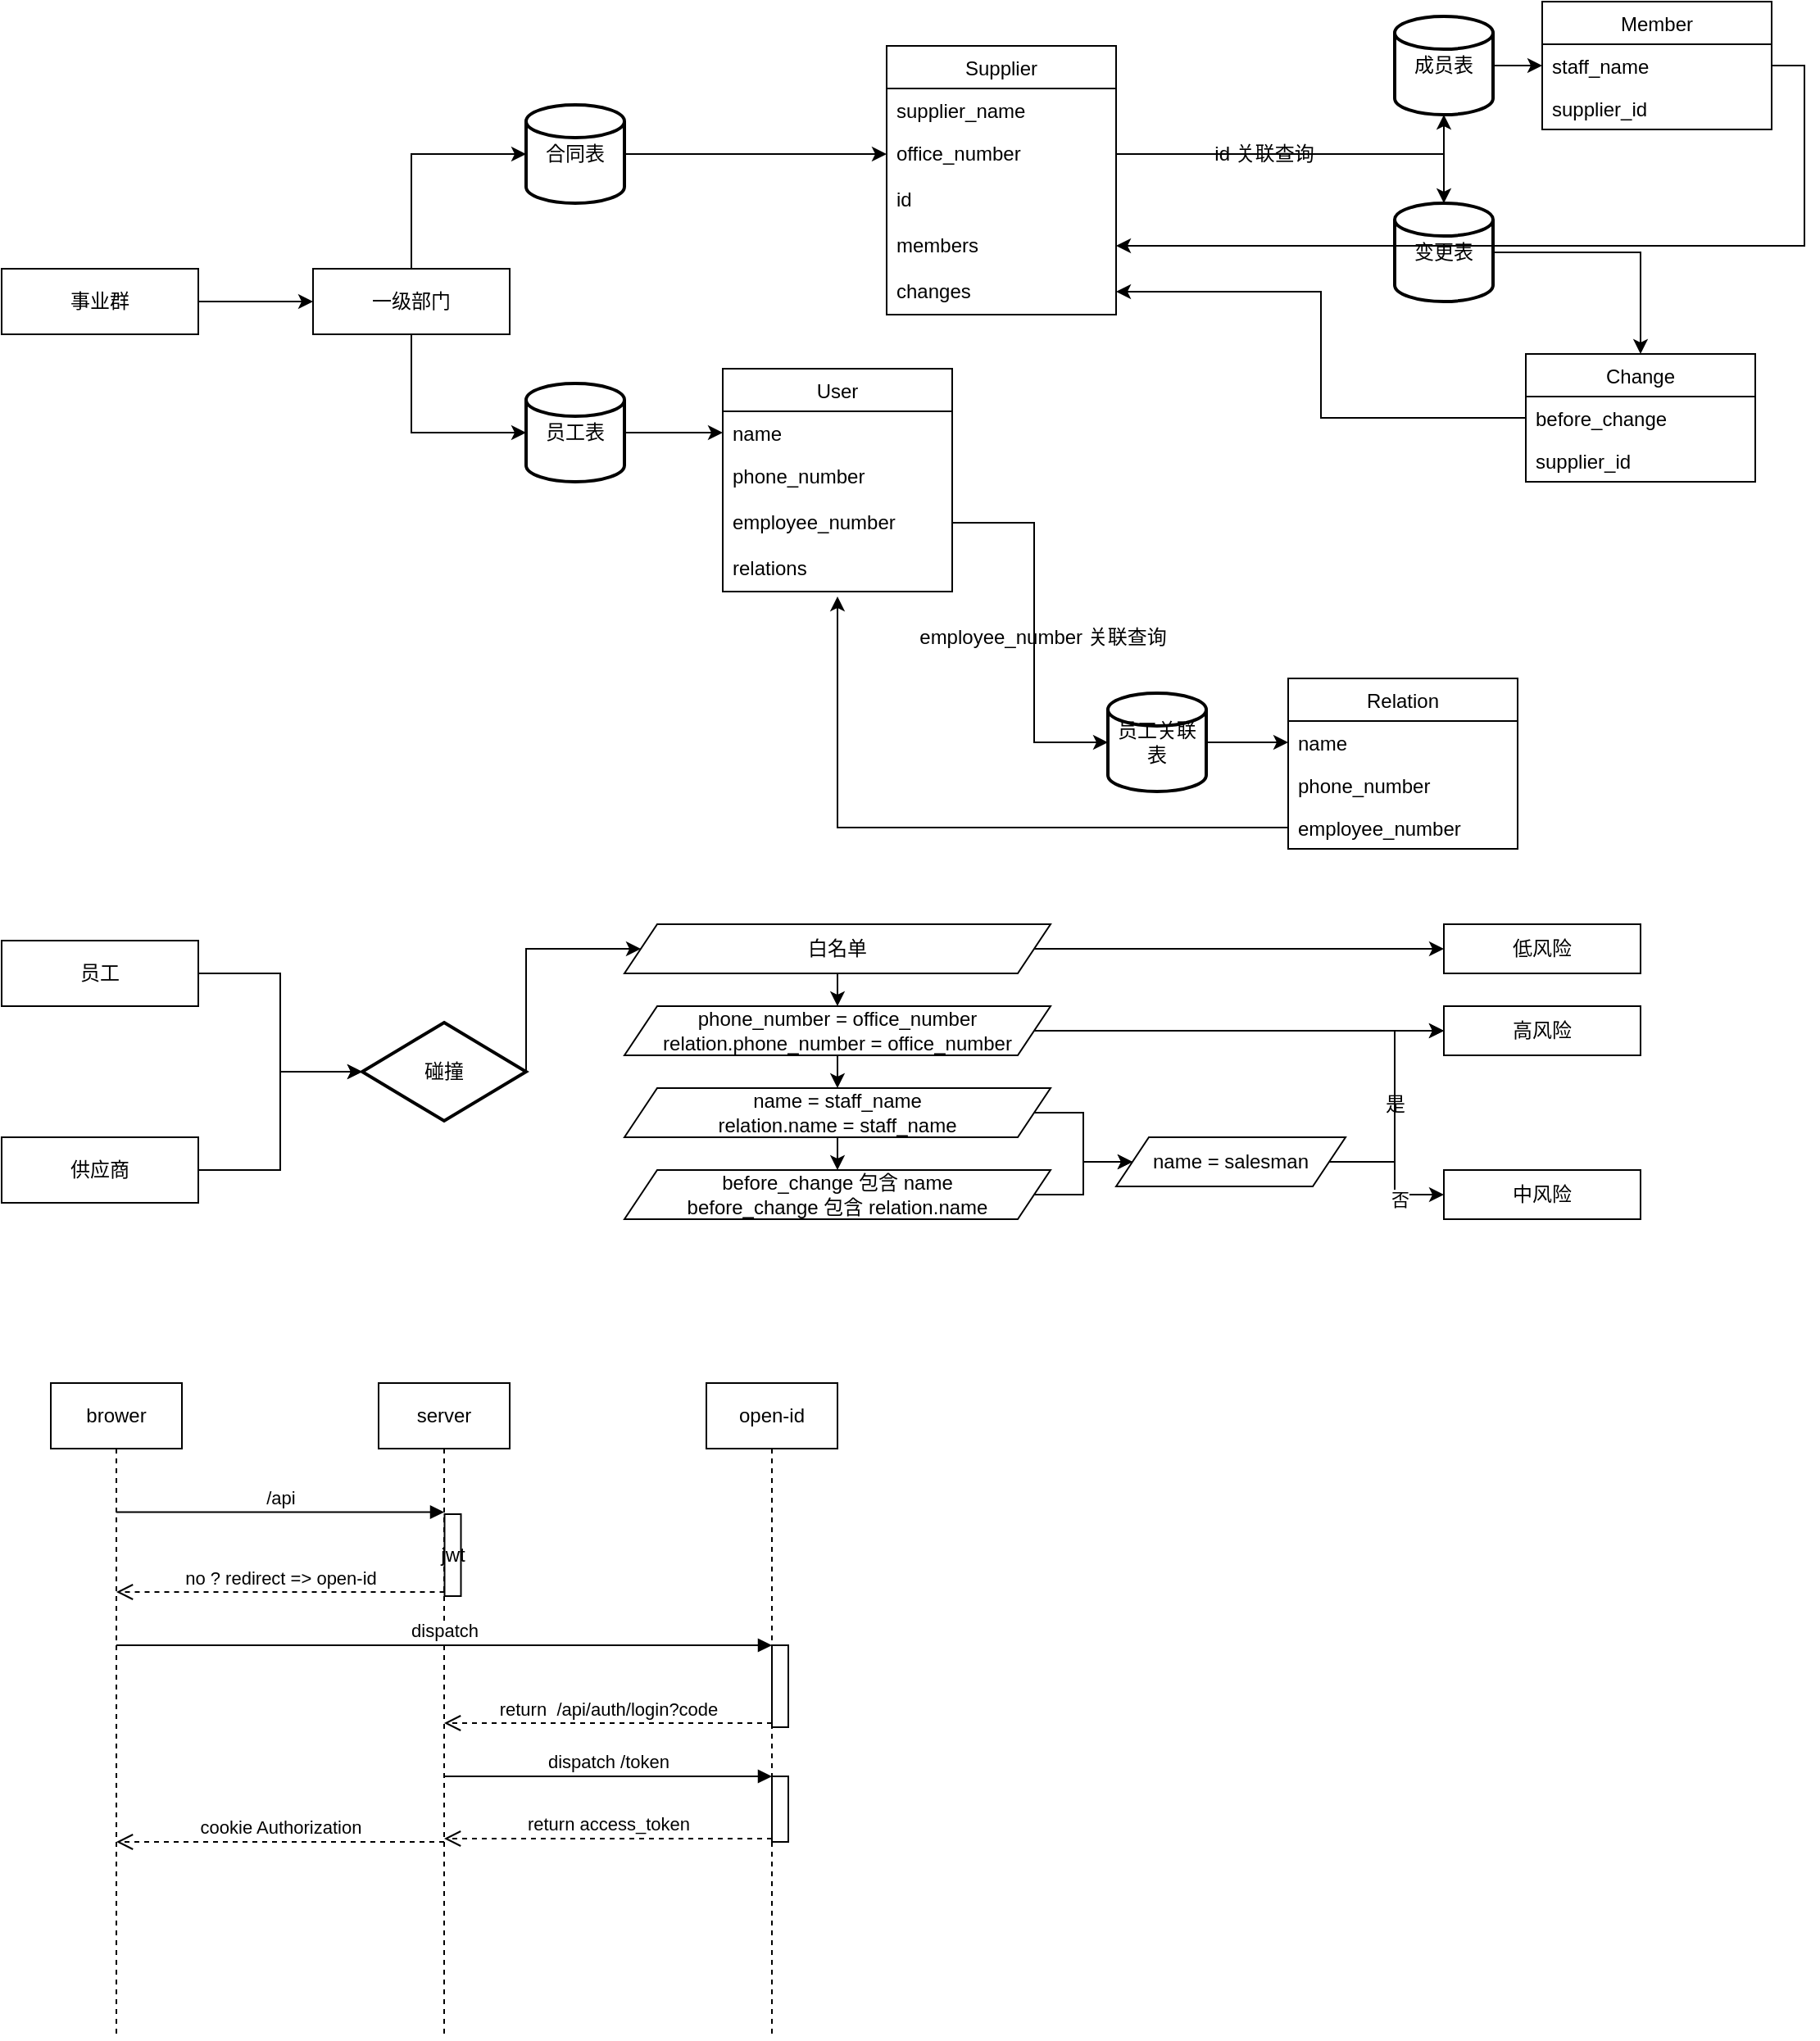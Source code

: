 <mxfile version="15.6.8" type="github">
  <diagram name="Page-1" id="74e2e168-ea6b-b213-b513-2b3c1d86103e">
    <mxGraphModel dx="1186" dy="621" grid="1" gridSize="10" guides="1" tooltips="1" connect="1" arrows="1" fold="1" page="1" pageScale="1" pageWidth="1100" pageHeight="850" background="none" math="0" shadow="0">
      <root>
        <mxCell id="0" />
        <mxCell id="1" parent="0" />
        <mxCell id="2gMiZiSh976H5tjqEBDV-12" value="User" style="swimlane;fontStyle=0;childLayout=stackLayout;horizontal=1;startSize=26;fillColor=none;horizontalStack=0;resizeParent=1;resizeParentMax=0;resizeLast=0;collapsible=1;marginBottom=0;" parent="1" vertex="1">
          <mxGeometry x="530" y="261" width="140" height="136" as="geometry">
            <mxRectangle x="530" y="230" width="60" height="26" as="alternateBounds" />
          </mxGeometry>
        </mxCell>
        <mxCell id="2gMiZiSh976H5tjqEBDV-13" value="name" style="text;strokeColor=none;fillColor=none;align=left;verticalAlign=top;spacingLeft=4;spacingRight=4;overflow=hidden;rotatable=0;points=[[0,0.5],[1,0.5]];portConstraint=eastwest;" parent="2gMiZiSh976H5tjqEBDV-12" vertex="1">
          <mxGeometry y="26" width="140" height="26" as="geometry" />
        </mxCell>
        <mxCell id="2gMiZiSh976H5tjqEBDV-14" value="phone_number" style="text;strokeColor=none;fillColor=none;align=left;verticalAlign=top;spacingLeft=4;spacingRight=4;overflow=hidden;rotatable=0;points=[[0,0.5],[1,0.5]];portConstraint=eastwest;" parent="2gMiZiSh976H5tjqEBDV-12" vertex="1">
          <mxGeometry y="52" width="140" height="28" as="geometry" />
        </mxCell>
        <mxCell id="2gMiZiSh976H5tjqEBDV-15" value="employee_number" style="text;strokeColor=none;fillColor=none;align=left;verticalAlign=top;spacingLeft=4;spacingRight=4;overflow=hidden;rotatable=0;points=[[0,0.5],[1,0.5]];portConstraint=eastwest;" parent="2gMiZiSh976H5tjqEBDV-12" vertex="1">
          <mxGeometry y="80" width="140" height="28" as="geometry" />
        </mxCell>
        <mxCell id="2gMiZiSh976H5tjqEBDV-101" value="relations" style="text;strokeColor=none;fillColor=none;align=left;verticalAlign=top;spacingLeft=4;spacingRight=4;overflow=hidden;rotatable=0;points=[[0,0.5],[1,0.5]];portConstraint=eastwest;" parent="2gMiZiSh976H5tjqEBDV-12" vertex="1">
          <mxGeometry y="108" width="140" height="28" as="geometry" />
        </mxCell>
        <mxCell id="2gMiZiSh976H5tjqEBDV-4" style="edgeStyle=orthogonalEdgeStyle;rounded=0;orthogonalLoop=1;jettySize=auto;html=1;exitX=1;exitY=0.5;exitDx=0;exitDy=0;entryX=0;entryY=0.5;entryDx=0;entryDy=0;" parent="1" source="2gMiZiSh976H5tjqEBDV-1" target="2gMiZiSh976H5tjqEBDV-3" edge="1">
          <mxGeometry relative="1" as="geometry" />
        </mxCell>
        <mxCell id="2gMiZiSh976H5tjqEBDV-1" value="事业群" style="rounded=0;whiteSpace=wrap;html=1;" parent="1" vertex="1">
          <mxGeometry x="90" y="200" width="120" height="40" as="geometry" />
        </mxCell>
        <mxCell id="2gMiZiSh976H5tjqEBDV-20" style="edgeStyle=orthogonalEdgeStyle;rounded=0;orthogonalLoop=1;jettySize=auto;html=1;exitX=0.5;exitY=1;exitDx=0;exitDy=0;entryX=0;entryY=0.5;entryDx=0;entryDy=0;entryPerimeter=0;" parent="1" source="2gMiZiSh976H5tjqEBDV-3" target="2gMiZiSh976H5tjqEBDV-7" edge="1">
          <mxGeometry relative="1" as="geometry" />
        </mxCell>
        <mxCell id="2gMiZiSh976H5tjqEBDV-31" style="edgeStyle=orthogonalEdgeStyle;rounded=0;orthogonalLoop=1;jettySize=auto;html=1;exitX=0.5;exitY=0;exitDx=0;exitDy=0;entryX=0;entryY=0.5;entryDx=0;entryDy=0;entryPerimeter=0;" parent="1" source="2gMiZiSh976H5tjqEBDV-3" target="2gMiZiSh976H5tjqEBDV-6" edge="1">
          <mxGeometry relative="1" as="geometry" />
        </mxCell>
        <mxCell id="2gMiZiSh976H5tjqEBDV-3" value="一级部门" style="rounded=0;whiteSpace=wrap;html=1;" parent="1" vertex="1">
          <mxGeometry x="280" y="200" width="120" height="40" as="geometry" />
        </mxCell>
        <mxCell id="2gMiZiSh976H5tjqEBDV-33" style="edgeStyle=orthogonalEdgeStyle;rounded=0;orthogonalLoop=1;jettySize=auto;html=1;exitX=1;exitY=0.5;exitDx=0;exitDy=0;exitPerimeter=0;entryX=0;entryY=0.5;entryDx=0;entryDy=0;" parent="1" source="2gMiZiSh976H5tjqEBDV-6" target="2gMiZiSh976H5tjqEBDV-116" edge="1">
          <mxGeometry relative="1" as="geometry">
            <mxPoint x="560" y="130" as="targetPoint" />
          </mxGeometry>
        </mxCell>
        <mxCell id="2gMiZiSh976H5tjqEBDV-6" value="合同表" style="strokeWidth=2;html=1;shape=mxgraph.flowchart.database;whiteSpace=wrap;" parent="1" vertex="1">
          <mxGeometry x="410" y="100" width="60" height="60" as="geometry" />
        </mxCell>
        <mxCell id="2gMiZiSh976H5tjqEBDV-21" style="edgeStyle=orthogonalEdgeStyle;rounded=0;orthogonalLoop=1;jettySize=auto;html=1;exitX=1;exitY=0.5;exitDx=0;exitDy=0;exitPerimeter=0;entryX=0;entryY=0.5;entryDx=0;entryDy=0;" parent="1" source="2gMiZiSh976H5tjqEBDV-7" target="2gMiZiSh976H5tjqEBDV-13" edge="1">
          <mxGeometry relative="1" as="geometry" />
        </mxCell>
        <mxCell id="2gMiZiSh976H5tjqEBDV-7" value="员工表" style="strokeWidth=2;html=1;shape=mxgraph.flowchart.database;whiteSpace=wrap;" parent="1" vertex="1">
          <mxGeometry x="410" y="270" width="60" height="60" as="geometry" />
        </mxCell>
        <mxCell id="2gMiZiSh976H5tjqEBDV-30" style="edgeStyle=orthogonalEdgeStyle;rounded=0;orthogonalLoop=1;jettySize=auto;html=1;exitX=1;exitY=0.5;exitDx=0;exitDy=0;exitPerimeter=0;entryX=0;entryY=0.5;entryDx=0;entryDy=0;" parent="1" source="2gMiZiSh976H5tjqEBDV-8" target="2gMiZiSh976H5tjqEBDV-27" edge="1">
          <mxGeometry relative="1" as="geometry" />
        </mxCell>
        <mxCell id="2gMiZiSh976H5tjqEBDV-8" value="员工关联表" style="strokeWidth=2;html=1;shape=mxgraph.flowchart.database;whiteSpace=wrap;" parent="1" vertex="1">
          <mxGeometry x="765" y="459" width="60" height="60" as="geometry" />
        </mxCell>
        <mxCell id="2gMiZiSh976H5tjqEBDV-26" value="Relation" style="swimlane;fontStyle=0;childLayout=stackLayout;horizontal=1;startSize=26;fillColor=none;horizontalStack=0;resizeParent=1;resizeParentMax=0;resizeLast=0;collapsible=1;marginBottom=0;" parent="1" vertex="1">
          <mxGeometry x="875" y="450" width="140" height="104" as="geometry" />
        </mxCell>
        <mxCell id="2gMiZiSh976H5tjqEBDV-27" value="name" style="text;strokeColor=none;fillColor=none;align=left;verticalAlign=top;spacingLeft=4;spacingRight=4;overflow=hidden;rotatable=0;points=[[0,0.5],[1,0.5]];portConstraint=eastwest;" parent="2gMiZiSh976H5tjqEBDV-26" vertex="1">
          <mxGeometry y="26" width="140" height="26" as="geometry" />
        </mxCell>
        <mxCell id="2gMiZiSh976H5tjqEBDV-28" value="phone_number" style="text;strokeColor=none;fillColor=none;align=left;verticalAlign=top;spacingLeft=4;spacingRight=4;overflow=hidden;rotatable=0;points=[[0,0.5],[1,0.5]];portConstraint=eastwest;" parent="2gMiZiSh976H5tjqEBDV-26" vertex="1">
          <mxGeometry y="52" width="140" height="26" as="geometry" />
        </mxCell>
        <mxCell id="2gMiZiSh976H5tjqEBDV-29" value="employee_number" style="text;strokeColor=none;fillColor=none;align=left;verticalAlign=top;spacingLeft=4;spacingRight=4;overflow=hidden;rotatable=0;points=[[0,0.5],[1,0.5]];portConstraint=eastwest;" parent="2gMiZiSh976H5tjqEBDV-26" vertex="1">
          <mxGeometry y="78" width="140" height="26" as="geometry" />
        </mxCell>
        <mxCell id="2gMiZiSh976H5tjqEBDV-140" style="edgeStyle=orthogonalEdgeStyle;rounded=0;orthogonalLoop=1;jettySize=auto;html=1;exitX=1;exitY=0.5;exitDx=0;exitDy=0;exitPerimeter=0;entryX=0;entryY=0.5;entryDx=0;entryDy=0;" parent="1" source="2gMiZiSh976H5tjqEBDV-78" target="2gMiZiSh976H5tjqEBDV-133" edge="1">
          <mxGeometry relative="1" as="geometry" />
        </mxCell>
        <mxCell id="2gMiZiSh976H5tjqEBDV-78" value="成员表" style="strokeWidth=2;html=1;shape=mxgraph.flowchart.database;whiteSpace=wrap;" parent="1" vertex="1">
          <mxGeometry x="940" y="46" width="60" height="60" as="geometry" />
        </mxCell>
        <mxCell id="2gMiZiSh976H5tjqEBDV-150" style="edgeStyle=orthogonalEdgeStyle;rounded=0;orthogonalLoop=1;jettySize=auto;html=1;exitX=1;exitY=0.5;exitDx=0;exitDy=0;exitPerimeter=0;entryX=0.5;entryY=0;entryDx=0;entryDy=0;" parent="1" source="2gMiZiSh976H5tjqEBDV-79" target="2gMiZiSh976H5tjqEBDV-136" edge="1">
          <mxGeometry relative="1" as="geometry" />
        </mxCell>
        <mxCell id="2gMiZiSh976H5tjqEBDV-79" value="变更表" style="strokeWidth=2;html=1;shape=mxgraph.flowchart.database;whiteSpace=wrap;" parent="1" vertex="1">
          <mxGeometry x="940" y="160" width="60" height="60" as="geometry" />
        </mxCell>
        <mxCell id="2gMiZiSh976H5tjqEBDV-130" value="" style="edgeStyle=orthogonalEdgeStyle;rounded=0;orthogonalLoop=1;jettySize=auto;html=1;exitX=1;exitY=0.5;exitDx=0;exitDy=0;" parent="1" source="2gMiZiSh976H5tjqEBDV-15" target="2gMiZiSh976H5tjqEBDV-8" edge="1">
          <mxGeometry relative="1" as="geometry">
            <mxPoint x="580" y="390" as="sourcePoint" />
            <Array as="points">
              <mxPoint x="720" y="355" />
              <mxPoint x="720" y="489" />
            </Array>
          </mxGeometry>
        </mxCell>
        <mxCell id="2gMiZiSh976H5tjqEBDV-83" value="employee_number 关联查询" style="text;html=1;align=center;verticalAlign=middle;resizable=0;points=[];autosize=1;strokeColor=none;" parent="1" vertex="1">
          <mxGeometry x="640" y="415" width="170" height="20" as="geometry" />
        </mxCell>
        <mxCell id="2gMiZiSh976H5tjqEBDV-114" value="Supplier" style="swimlane;fontStyle=0;childLayout=stackLayout;horizontal=1;startSize=26;fillColor=none;horizontalStack=0;resizeParent=1;resizeParentMax=0;resizeLast=0;collapsible=1;marginBottom=0;" parent="1" vertex="1">
          <mxGeometry x="630" y="64" width="140" height="164" as="geometry">
            <mxRectangle x="530" y="230" width="60" height="26" as="alternateBounds" />
          </mxGeometry>
        </mxCell>
        <mxCell id="2gMiZiSh976H5tjqEBDV-115" value="supplier_name" style="text;strokeColor=none;fillColor=none;align=left;verticalAlign=top;spacingLeft=4;spacingRight=4;overflow=hidden;rotatable=0;points=[[0,0.5],[1,0.5]];portConstraint=eastwest;" parent="2gMiZiSh976H5tjqEBDV-114" vertex="1">
          <mxGeometry y="26" width="140" height="26" as="geometry" />
        </mxCell>
        <mxCell id="2gMiZiSh976H5tjqEBDV-116" value="office_number" style="text;strokeColor=none;fillColor=none;align=left;verticalAlign=top;spacingLeft=4;spacingRight=4;overflow=hidden;rotatable=0;points=[[0,0.5],[1,0.5]];portConstraint=eastwest;" parent="2gMiZiSh976H5tjqEBDV-114" vertex="1">
          <mxGeometry y="52" width="140" height="28" as="geometry" />
        </mxCell>
        <mxCell id="2gMiZiSh976H5tjqEBDV-117" value="id" style="text;strokeColor=none;fillColor=none;align=left;verticalAlign=top;spacingLeft=4;spacingRight=4;overflow=hidden;rotatable=0;points=[[0,0.5],[1,0.5]];portConstraint=eastwest;" parent="2gMiZiSh976H5tjqEBDV-114" vertex="1">
          <mxGeometry y="80" width="140" height="28" as="geometry" />
        </mxCell>
        <mxCell id="2gMiZiSh976H5tjqEBDV-118" value="members" style="text;strokeColor=none;fillColor=none;align=left;verticalAlign=top;spacingLeft=4;spacingRight=4;overflow=hidden;rotatable=0;points=[[0,0.5],[1,0.5]];portConstraint=eastwest;" parent="2gMiZiSh976H5tjqEBDV-114" vertex="1">
          <mxGeometry y="108" width="140" height="28" as="geometry" />
        </mxCell>
        <mxCell id="2gMiZiSh976H5tjqEBDV-122" value="changes" style="text;strokeColor=none;fillColor=none;align=left;verticalAlign=top;spacingLeft=4;spacingRight=4;overflow=hidden;rotatable=0;points=[[0,0.5],[1,0.5]];portConstraint=eastwest;" parent="2gMiZiSh976H5tjqEBDV-114" vertex="1">
          <mxGeometry y="136" width="140" height="28" as="geometry" />
        </mxCell>
        <mxCell id="2gMiZiSh976H5tjqEBDV-127" value="" style="edgeStyle=orthogonalEdgeStyle;rounded=0;orthogonalLoop=1;jettySize=auto;html=1;" parent="1" source="2gMiZiSh976H5tjqEBDV-116" target="2gMiZiSh976H5tjqEBDV-78" edge="1">
          <mxGeometry relative="1" as="geometry" />
        </mxCell>
        <mxCell id="2gMiZiSh976H5tjqEBDV-128" style="edgeStyle=orthogonalEdgeStyle;rounded=0;orthogonalLoop=1;jettySize=auto;html=1;exitX=1;exitY=0.5;exitDx=0;exitDy=0;entryX=0.5;entryY=0;entryDx=0;entryDy=0;entryPerimeter=0;" parent="1" source="2gMiZiSh976H5tjqEBDV-116" target="2gMiZiSh976H5tjqEBDV-79" edge="1">
          <mxGeometry relative="1" as="geometry" />
        </mxCell>
        <mxCell id="2gMiZiSh976H5tjqEBDV-131" value="id 关联查询" style="text;html=1;align=center;verticalAlign=middle;resizable=0;points=[];autosize=1;strokeColor=none;" parent="1" vertex="1">
          <mxGeometry x="820" y="120" width="80" height="20" as="geometry" />
        </mxCell>
        <mxCell id="2gMiZiSh976H5tjqEBDV-132" value="Member" style="swimlane;fontStyle=0;childLayout=stackLayout;horizontal=1;startSize=26;fillColor=none;horizontalStack=0;resizeParent=1;resizeParentMax=0;resizeLast=0;collapsible=1;marginBottom=0;" parent="1" vertex="1">
          <mxGeometry x="1030" y="37" width="140" height="78" as="geometry" />
        </mxCell>
        <mxCell id="2gMiZiSh976H5tjqEBDV-133" value="staff_name" style="text;strokeColor=none;fillColor=none;align=left;verticalAlign=top;spacingLeft=4;spacingRight=4;overflow=hidden;rotatable=0;points=[[0,0.5],[1,0.5]];portConstraint=eastwest;" parent="2gMiZiSh976H5tjqEBDV-132" vertex="1">
          <mxGeometry y="26" width="140" height="26" as="geometry" />
        </mxCell>
        <mxCell id="2gMiZiSh976H5tjqEBDV-134" value="supplier_id" style="text;strokeColor=none;fillColor=none;align=left;verticalAlign=top;spacingLeft=4;spacingRight=4;overflow=hidden;rotatable=0;points=[[0,0.5],[1,0.5]];portConstraint=eastwest;" parent="2gMiZiSh976H5tjqEBDV-132" vertex="1">
          <mxGeometry y="52" width="140" height="26" as="geometry" />
        </mxCell>
        <mxCell id="2gMiZiSh976H5tjqEBDV-136" value="Change" style="swimlane;fontStyle=0;childLayout=stackLayout;horizontal=1;startSize=26;fillColor=none;horizontalStack=0;resizeParent=1;resizeParentMax=0;resizeLast=0;collapsible=1;marginBottom=0;" parent="1" vertex="1">
          <mxGeometry x="1020" y="252" width="140" height="78" as="geometry" />
        </mxCell>
        <mxCell id="2gMiZiSh976H5tjqEBDV-137" value="before_change" style="text;strokeColor=none;fillColor=none;align=left;verticalAlign=top;spacingLeft=4;spacingRight=4;overflow=hidden;rotatable=0;points=[[0,0.5],[1,0.5]];portConstraint=eastwest;" parent="2gMiZiSh976H5tjqEBDV-136" vertex="1">
          <mxGeometry y="26" width="140" height="26" as="geometry" />
        </mxCell>
        <mxCell id="2gMiZiSh976H5tjqEBDV-138" value="supplier_id" style="text;strokeColor=none;fillColor=none;align=left;verticalAlign=top;spacingLeft=4;spacingRight=4;overflow=hidden;rotatable=0;points=[[0,0.5],[1,0.5]];portConstraint=eastwest;" parent="2gMiZiSh976H5tjqEBDV-136" vertex="1">
          <mxGeometry y="52" width="140" height="26" as="geometry" />
        </mxCell>
        <mxCell id="2gMiZiSh976H5tjqEBDV-143" style="edgeStyle=orthogonalEdgeStyle;rounded=0;orthogonalLoop=1;jettySize=auto;html=1;exitX=1;exitY=0.5;exitDx=0;exitDy=0;" parent="1" source="2gMiZiSh976H5tjqEBDV-133" target="2gMiZiSh976H5tjqEBDV-118" edge="1">
          <mxGeometry relative="1" as="geometry" />
        </mxCell>
        <mxCell id="2gMiZiSh976H5tjqEBDV-149" style="edgeStyle=orthogonalEdgeStyle;rounded=0;orthogonalLoop=1;jettySize=auto;html=1;exitX=0;exitY=0.5;exitDx=0;exitDy=0;entryX=1;entryY=0.5;entryDx=0;entryDy=0;" parent="1" source="2gMiZiSh976H5tjqEBDV-137" target="2gMiZiSh976H5tjqEBDV-122" edge="1">
          <mxGeometry relative="1" as="geometry" />
        </mxCell>
        <mxCell id="2gMiZiSh976H5tjqEBDV-172" value="" style="edgeStyle=orthogonalEdgeStyle;rounded=0;orthogonalLoop=1;jettySize=auto;html=1;" parent="1" source="2gMiZiSh976H5tjqEBDV-29" edge="1">
          <mxGeometry relative="1" as="geometry">
            <mxPoint x="600" y="400" as="targetPoint" />
            <Array as="points">
              <mxPoint x="600" y="541" />
            </Array>
          </mxGeometry>
        </mxCell>
        <mxCell id="2gMiZiSh976H5tjqEBDV-177" style="edgeStyle=orthogonalEdgeStyle;rounded=0;orthogonalLoop=1;jettySize=auto;html=1;exitX=1;exitY=0.5;exitDx=0;exitDy=0;entryX=0;entryY=0.5;entryDx=0;entryDy=0;entryPerimeter=0;" parent="1" source="2gMiZiSh976H5tjqEBDV-174" target="2gMiZiSh976H5tjqEBDV-176" edge="1">
          <mxGeometry relative="1" as="geometry" />
        </mxCell>
        <mxCell id="2gMiZiSh976H5tjqEBDV-174" value="员工" style="rounded=0;whiteSpace=wrap;html=1;" parent="1" vertex="1">
          <mxGeometry x="90" y="610" width="120" height="40" as="geometry" />
        </mxCell>
        <mxCell id="2gMiZiSh976H5tjqEBDV-178" style="edgeStyle=orthogonalEdgeStyle;rounded=0;orthogonalLoop=1;jettySize=auto;html=1;exitX=1;exitY=0.5;exitDx=0;exitDy=0;entryX=0;entryY=0.5;entryDx=0;entryDy=0;entryPerimeter=0;" parent="1" source="2gMiZiSh976H5tjqEBDV-175" target="2gMiZiSh976H5tjqEBDV-176" edge="1">
          <mxGeometry relative="1" as="geometry">
            <mxPoint x="310" y="680" as="targetPoint" />
            <Array as="points">
              <mxPoint x="260" y="750" />
              <mxPoint x="260" y="690" />
            </Array>
          </mxGeometry>
        </mxCell>
        <mxCell id="2gMiZiSh976H5tjqEBDV-175" value="供应商" style="rounded=0;whiteSpace=wrap;html=1;" parent="1" vertex="1">
          <mxGeometry x="90" y="730" width="120" height="40" as="geometry" />
        </mxCell>
        <mxCell id="2gMiZiSh976H5tjqEBDV-197" style="edgeStyle=orthogonalEdgeStyle;rounded=0;orthogonalLoop=1;jettySize=auto;html=1;exitX=1;exitY=0.5;exitDx=0;exitDy=0;exitPerimeter=0;entryX=0;entryY=0.5;entryDx=0;entryDy=0;" parent="1" source="2gMiZiSh976H5tjqEBDV-176" target="2gMiZiSh976H5tjqEBDV-188" edge="1">
          <mxGeometry relative="1" as="geometry">
            <Array as="points">
              <mxPoint x="410" y="615" />
            </Array>
          </mxGeometry>
        </mxCell>
        <mxCell id="2gMiZiSh976H5tjqEBDV-176" value="碰撞" style="strokeWidth=2;html=1;shape=mxgraph.flowchart.decision;whiteSpace=wrap;" parent="1" vertex="1">
          <mxGeometry x="310" y="660" width="100" height="60" as="geometry" />
        </mxCell>
        <mxCell id="2gMiZiSh976H5tjqEBDV-201" style="edgeStyle=orthogonalEdgeStyle;rounded=0;orthogonalLoop=1;jettySize=auto;html=1;exitX=1;exitY=0.5;exitDx=0;exitDy=0;entryX=0;entryY=0.5;entryDx=0;entryDy=0;" parent="1" source="2gMiZiSh976H5tjqEBDV-188" target="2gMiZiSh976H5tjqEBDV-192" edge="1">
          <mxGeometry relative="1" as="geometry" />
        </mxCell>
        <mxCell id="2gMiZiSh976H5tjqEBDV-210" style="edgeStyle=orthogonalEdgeStyle;rounded=0;orthogonalLoop=1;jettySize=auto;html=1;exitX=0.5;exitY=1;exitDx=0;exitDy=0;entryX=0.5;entryY=0;entryDx=0;entryDy=0;" parent="1" source="2gMiZiSh976H5tjqEBDV-188" target="2gMiZiSh976H5tjqEBDV-189" edge="1">
          <mxGeometry relative="1" as="geometry" />
        </mxCell>
        <mxCell id="2gMiZiSh976H5tjqEBDV-188" value="&lt;span&gt;白名单&lt;/span&gt;" style="shape=parallelogram;perimeter=parallelogramPerimeter;whiteSpace=wrap;html=1;fixedSize=1;" parent="1" vertex="1">
          <mxGeometry x="470" y="600" width="260" height="30" as="geometry" />
        </mxCell>
        <mxCell id="2gMiZiSh976H5tjqEBDV-202" style="edgeStyle=orthogonalEdgeStyle;rounded=0;orthogonalLoop=1;jettySize=auto;html=1;exitX=1;exitY=0.5;exitDx=0;exitDy=0;entryX=0;entryY=0.5;entryDx=0;entryDy=0;" parent="1" source="2gMiZiSh976H5tjqEBDV-189" target="2gMiZiSh976H5tjqEBDV-193" edge="1">
          <mxGeometry relative="1" as="geometry" />
        </mxCell>
        <mxCell id="2gMiZiSh976H5tjqEBDV-211" style="edgeStyle=orthogonalEdgeStyle;rounded=0;orthogonalLoop=1;jettySize=auto;html=1;exitX=0.5;exitY=1;exitDx=0;exitDy=0;entryX=0.5;entryY=0;entryDx=0;entryDy=0;" parent="1" source="2gMiZiSh976H5tjqEBDV-189" target="2gMiZiSh976H5tjqEBDV-190" edge="1">
          <mxGeometry relative="1" as="geometry" />
        </mxCell>
        <mxCell id="2gMiZiSh976H5tjqEBDV-189" value="&lt;span&gt;phone_number = office_number&lt;/span&gt;&lt;br&gt;&lt;span&gt;relation.phone_number = office_number&lt;/span&gt;" style="shape=parallelogram;perimeter=parallelogramPerimeter;whiteSpace=wrap;html=1;fixedSize=1;" parent="1" vertex="1">
          <mxGeometry x="470" y="650" width="260" height="30" as="geometry" />
        </mxCell>
        <mxCell id="2gMiZiSh976H5tjqEBDV-203" style="edgeStyle=orthogonalEdgeStyle;rounded=0;orthogonalLoop=1;jettySize=auto;html=1;exitX=1;exitY=0.5;exitDx=0;exitDy=0;entryX=0;entryY=0.5;entryDx=0;entryDy=0;" parent="1" source="2gMiZiSh976H5tjqEBDV-190" target="2gMiZiSh976H5tjqEBDV-196" edge="1">
          <mxGeometry relative="1" as="geometry" />
        </mxCell>
        <mxCell id="2gMiZiSh976H5tjqEBDV-212" style="edgeStyle=orthogonalEdgeStyle;rounded=0;orthogonalLoop=1;jettySize=auto;html=1;exitX=0.5;exitY=1;exitDx=0;exitDy=0;entryX=0.5;entryY=0;entryDx=0;entryDy=0;" parent="1" source="2gMiZiSh976H5tjqEBDV-190" target="2gMiZiSh976H5tjqEBDV-191" edge="1">
          <mxGeometry relative="1" as="geometry" />
        </mxCell>
        <mxCell id="2gMiZiSh976H5tjqEBDV-190" value="&lt;span&gt;name = staff_name&lt;/span&gt;&lt;br&gt;&lt;span&gt;relation.name = staff_name&lt;/span&gt;" style="shape=parallelogram;perimeter=parallelogramPerimeter;whiteSpace=wrap;html=1;fixedSize=1;" parent="1" vertex="1">
          <mxGeometry x="470" y="700" width="260" height="30" as="geometry" />
        </mxCell>
        <mxCell id="2gMiZiSh976H5tjqEBDV-204" style="edgeStyle=orthogonalEdgeStyle;rounded=0;orthogonalLoop=1;jettySize=auto;html=1;exitX=1;exitY=0.5;exitDx=0;exitDy=0;entryX=0;entryY=0.5;entryDx=0;entryDy=0;" parent="1" source="2gMiZiSh976H5tjqEBDV-191" target="2gMiZiSh976H5tjqEBDV-196" edge="1">
          <mxGeometry relative="1" as="geometry">
            <mxPoint x="760" y="730" as="targetPoint" />
            <Array as="points">
              <mxPoint x="750" y="765" />
              <mxPoint x="750" y="745" />
            </Array>
          </mxGeometry>
        </mxCell>
        <mxCell id="2gMiZiSh976H5tjqEBDV-191" value="&lt;span&gt;before_change 包含 name&lt;/span&gt;&lt;br&gt;&lt;span&gt;before_change 包含 relation.name&lt;/span&gt;" style="shape=parallelogram;perimeter=parallelogramPerimeter;whiteSpace=wrap;html=1;fixedSize=1;" parent="1" vertex="1">
          <mxGeometry x="470" y="750" width="260" height="30" as="geometry" />
        </mxCell>
        <mxCell id="2gMiZiSh976H5tjqEBDV-192" value="低风险" style="rounded=0;whiteSpace=wrap;html=1;" parent="1" vertex="1">
          <mxGeometry x="970" y="600" width="120" height="30" as="geometry" />
        </mxCell>
        <mxCell id="2gMiZiSh976H5tjqEBDV-193" value="高风险" style="rounded=0;whiteSpace=wrap;html=1;" parent="1" vertex="1">
          <mxGeometry x="970" y="650" width="120" height="30" as="geometry" />
        </mxCell>
        <mxCell id="2gMiZiSh976H5tjqEBDV-194" value="中风险" style="rounded=0;whiteSpace=wrap;html=1;" parent="1" vertex="1">
          <mxGeometry x="970" y="750" width="120" height="30" as="geometry" />
        </mxCell>
        <mxCell id="2gMiZiSh976H5tjqEBDV-206" style="edgeStyle=orthogonalEdgeStyle;rounded=0;orthogonalLoop=1;jettySize=auto;html=1;exitX=1;exitY=0.5;exitDx=0;exitDy=0;entryX=0;entryY=0.5;entryDx=0;entryDy=0;" parent="1" source="2gMiZiSh976H5tjqEBDV-196" target="2gMiZiSh976H5tjqEBDV-193" edge="1">
          <mxGeometry relative="1" as="geometry" />
        </mxCell>
        <mxCell id="2gMiZiSh976H5tjqEBDV-207" style="edgeStyle=orthogonalEdgeStyle;rounded=0;orthogonalLoop=1;jettySize=auto;html=1;exitX=1;exitY=0.5;exitDx=0;exitDy=0;entryX=0;entryY=0.5;entryDx=0;entryDy=0;" parent="1" source="2gMiZiSh976H5tjqEBDV-196" target="2gMiZiSh976H5tjqEBDV-194" edge="1">
          <mxGeometry relative="1" as="geometry" />
        </mxCell>
        <mxCell id="2gMiZiSh976H5tjqEBDV-209" value="否" style="edgeLabel;html=1;align=center;verticalAlign=middle;resizable=0;points=[];" parent="2gMiZiSh976H5tjqEBDV-207" vertex="1" connectable="0">
          <mxGeometry x="0.429" y="-4" relative="1" as="geometry">
            <mxPoint x="-2" y="-1" as="offset" />
          </mxGeometry>
        </mxCell>
        <mxCell id="2gMiZiSh976H5tjqEBDV-196" value="name = salesman" style="shape=parallelogram;perimeter=parallelogramPerimeter;whiteSpace=wrap;html=1;fixedSize=1;" parent="1" vertex="1">
          <mxGeometry x="770" y="730" width="140" height="30" as="geometry" />
        </mxCell>
        <mxCell id="2gMiZiSh976H5tjqEBDV-208" value="是" style="text;html=1;align=center;verticalAlign=middle;resizable=0;points=[];autosize=1;strokeColor=none;" parent="1" vertex="1">
          <mxGeometry x="925" y="700" width="30" height="20" as="geometry" />
        </mxCell>
        <mxCell id="XQsBeovNMCF7Xu1CLmRe-4" value="brower" style="shape=umlLifeline;perimeter=lifelinePerimeter;whiteSpace=wrap;html=1;container=1;collapsible=0;recursiveResize=0;outlineConnect=0;" vertex="1" parent="1">
          <mxGeometry x="120" y="880" width="80" height="400" as="geometry" />
        </mxCell>
        <mxCell id="XQsBeovNMCF7Xu1CLmRe-7" value="server" style="shape=umlLifeline;perimeter=lifelinePerimeter;whiteSpace=wrap;html=1;container=1;collapsible=0;recursiveResize=0;outlineConnect=0;" vertex="1" parent="1">
          <mxGeometry x="320" y="880" width="80" height="400" as="geometry" />
        </mxCell>
        <mxCell id="XQsBeovNMCF7Xu1CLmRe-8" value="jwt" style="html=1;points=[];perimeter=orthogonalPerimeter;" vertex="1" parent="XQsBeovNMCF7Xu1CLmRe-7">
          <mxGeometry x="40.25" y="80" width="10" height="50" as="geometry" />
        </mxCell>
        <mxCell id="XQsBeovNMCF7Xu1CLmRe-9" value="/api" style="html=1;verticalAlign=bottom;endArrow=block;rounded=0;entryX=-0.025;entryY=-0.025;entryDx=0;entryDy=0;entryPerimeter=0;" edge="1" target="XQsBeovNMCF7Xu1CLmRe-8" parent="1" source="XQsBeovNMCF7Xu1CLmRe-4">
          <mxGeometry relative="1" as="geometry">
            <mxPoint x="290.25" y="1050" as="sourcePoint" />
            <mxPoint x="429.75" y="1050" as="targetPoint" />
          </mxGeometry>
        </mxCell>
        <mxCell id="XQsBeovNMCF7Xu1CLmRe-10" value="no ? redirect =&amp;gt; open-id" style="html=1;verticalAlign=bottom;endArrow=open;dashed=1;endSize=8;exitX=0;exitY=0.95;rounded=0;" edge="1" source="XQsBeovNMCF7Xu1CLmRe-8" parent="1" target="XQsBeovNMCF7Xu1CLmRe-4">
          <mxGeometry relative="1" as="geometry">
            <mxPoint x="290.25" y="1126" as="targetPoint" />
          </mxGeometry>
        </mxCell>
        <mxCell id="XQsBeovNMCF7Xu1CLmRe-11" value="open-id" style="shape=umlLifeline;perimeter=lifelinePerimeter;whiteSpace=wrap;html=1;container=1;collapsible=0;recursiveResize=0;outlineConnect=0;" vertex="1" parent="1">
          <mxGeometry x="520" y="880" width="80" height="400" as="geometry" />
        </mxCell>
        <mxCell id="XQsBeovNMCF7Xu1CLmRe-13" value="" style="html=1;points=[];perimeter=orthogonalPerimeter;" vertex="1" parent="XQsBeovNMCF7Xu1CLmRe-11">
          <mxGeometry x="40" y="160" width="10" height="50" as="geometry" />
        </mxCell>
        <mxCell id="XQsBeovNMCF7Xu1CLmRe-16" value="" style="html=1;points=[];perimeter=orthogonalPerimeter;" vertex="1" parent="XQsBeovNMCF7Xu1CLmRe-11">
          <mxGeometry x="40" y="240" width="10" height="40" as="geometry" />
        </mxCell>
        <mxCell id="XQsBeovNMCF7Xu1CLmRe-14" value="dispatch" style="html=1;verticalAlign=bottom;endArrow=block;entryX=0;entryY=0;rounded=0;" edge="1" target="XQsBeovNMCF7Xu1CLmRe-13" parent="1" source="XQsBeovNMCF7Xu1CLmRe-4">
          <mxGeometry relative="1" as="geometry">
            <mxPoint x="450" y="1070" as="sourcePoint" />
          </mxGeometry>
        </mxCell>
        <mxCell id="XQsBeovNMCF7Xu1CLmRe-15" value="return&amp;nbsp; /api/auth/login?code" style="html=1;verticalAlign=bottom;endArrow=open;dashed=1;endSize=8;exitX=0;exitY=0.95;rounded=0;" edge="1" source="XQsBeovNMCF7Xu1CLmRe-13" parent="1" target="XQsBeovNMCF7Xu1CLmRe-7">
          <mxGeometry relative="1" as="geometry">
            <mxPoint x="450" y="1146" as="targetPoint" />
          </mxGeometry>
        </mxCell>
        <mxCell id="XQsBeovNMCF7Xu1CLmRe-17" value="dispatch /token" style="html=1;verticalAlign=bottom;endArrow=block;entryX=0;entryY=0;rounded=0;" edge="1" target="XQsBeovNMCF7Xu1CLmRe-16" parent="1">
          <mxGeometry relative="1" as="geometry">
            <mxPoint x="359.5" y="1120" as="sourcePoint" />
          </mxGeometry>
        </mxCell>
        <mxCell id="XQsBeovNMCF7Xu1CLmRe-18" value="return access_token" style="html=1;verticalAlign=bottom;endArrow=open;dashed=1;endSize=8;exitX=0;exitY=0.95;rounded=0;" edge="1" source="XQsBeovNMCF7Xu1CLmRe-16" parent="1">
          <mxGeometry relative="1" as="geometry">
            <mxPoint x="360" y="1158" as="targetPoint" />
          </mxGeometry>
        </mxCell>
        <mxCell id="XQsBeovNMCF7Xu1CLmRe-19" value="cookie Authorization" style="html=1;verticalAlign=bottom;endArrow=open;dashed=1;endSize=8;rounded=0;" edge="1" parent="1" target="XQsBeovNMCF7Xu1CLmRe-4">
          <mxGeometry relative="1" as="geometry">
            <mxPoint x="360" y="1160" as="sourcePoint" />
            <mxPoint x="280" y="1160" as="targetPoint" />
          </mxGeometry>
        </mxCell>
      </root>
    </mxGraphModel>
  </diagram>
</mxfile>
